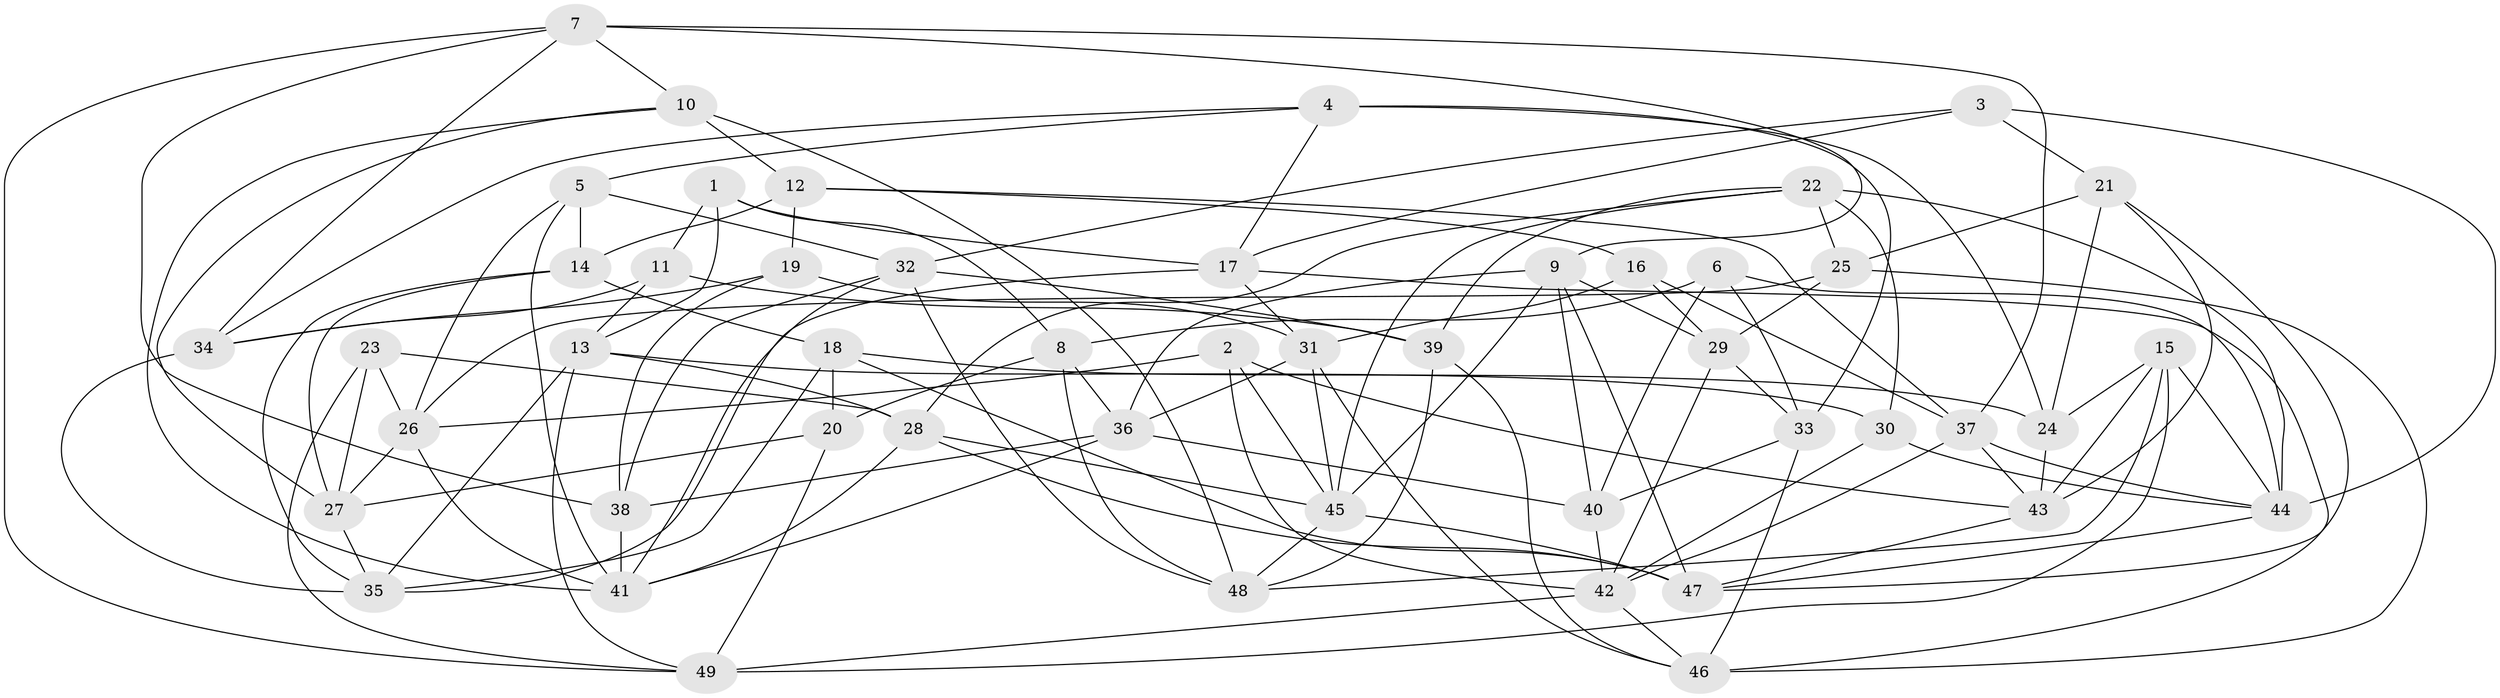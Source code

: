 // original degree distribution, {4: 1.0}
// Generated by graph-tools (version 1.1) at 2025/03/03/09/25 03:03:08]
// undirected, 49 vertices, 131 edges
graph export_dot {
graph [start="1"]
  node [color=gray90,style=filled];
  1;
  2;
  3;
  4;
  5;
  6;
  7;
  8;
  9;
  10;
  11;
  12;
  13;
  14;
  15;
  16;
  17;
  18;
  19;
  20;
  21;
  22;
  23;
  24;
  25;
  26;
  27;
  28;
  29;
  30;
  31;
  32;
  33;
  34;
  35;
  36;
  37;
  38;
  39;
  40;
  41;
  42;
  43;
  44;
  45;
  46;
  47;
  48;
  49;
  1 -- 8 [weight=1.0];
  1 -- 11 [weight=1.0];
  1 -- 13 [weight=1.0];
  1 -- 17 [weight=1.0];
  2 -- 26 [weight=1.0];
  2 -- 42 [weight=1.0];
  2 -- 43 [weight=1.0];
  2 -- 45 [weight=1.0];
  3 -- 17 [weight=1.0];
  3 -- 21 [weight=1.0];
  3 -- 32 [weight=1.0];
  3 -- 44 [weight=1.0];
  4 -- 5 [weight=1.0];
  4 -- 17 [weight=1.0];
  4 -- 24 [weight=2.0];
  4 -- 33 [weight=1.0];
  4 -- 34 [weight=1.0];
  5 -- 14 [weight=2.0];
  5 -- 26 [weight=1.0];
  5 -- 32 [weight=1.0];
  5 -- 41 [weight=1.0];
  6 -- 8 [weight=1.0];
  6 -- 33 [weight=1.0];
  6 -- 40 [weight=1.0];
  6 -- 44 [weight=1.0];
  7 -- 9 [weight=1.0];
  7 -- 10 [weight=1.0];
  7 -- 34 [weight=1.0];
  7 -- 37 [weight=1.0];
  7 -- 38 [weight=1.0];
  7 -- 49 [weight=1.0];
  8 -- 20 [weight=2.0];
  8 -- 36 [weight=1.0];
  8 -- 48 [weight=1.0];
  9 -- 29 [weight=1.0];
  9 -- 36 [weight=1.0];
  9 -- 40 [weight=1.0];
  9 -- 45 [weight=1.0];
  9 -- 47 [weight=1.0];
  10 -- 12 [weight=2.0];
  10 -- 27 [weight=1.0];
  10 -- 41 [weight=1.0];
  10 -- 48 [weight=1.0];
  11 -- 13 [weight=1.0];
  11 -- 34 [weight=2.0];
  11 -- 39 [weight=2.0];
  12 -- 14 [weight=1.0];
  12 -- 16 [weight=1.0];
  12 -- 19 [weight=1.0];
  12 -- 37 [weight=1.0];
  13 -- 28 [weight=1.0];
  13 -- 30 [weight=1.0];
  13 -- 35 [weight=1.0];
  13 -- 49 [weight=1.0];
  14 -- 18 [weight=1.0];
  14 -- 27 [weight=1.0];
  14 -- 35 [weight=1.0];
  15 -- 24 [weight=1.0];
  15 -- 43 [weight=1.0];
  15 -- 44 [weight=2.0];
  15 -- 48 [weight=1.0];
  15 -- 49 [weight=1.0];
  16 -- 29 [weight=1.0];
  16 -- 31 [weight=1.0];
  16 -- 37 [weight=1.0];
  17 -- 31 [weight=1.0];
  17 -- 35 [weight=1.0];
  17 -- 46 [weight=1.0];
  18 -- 20 [weight=2.0];
  18 -- 24 [weight=1.0];
  18 -- 35 [weight=1.0];
  18 -- 47 [weight=1.0];
  19 -- 31 [weight=1.0];
  19 -- 34 [weight=1.0];
  19 -- 38 [weight=1.0];
  20 -- 27 [weight=1.0];
  20 -- 49 [weight=1.0];
  21 -- 24 [weight=1.0];
  21 -- 25 [weight=2.0];
  21 -- 43 [weight=1.0];
  21 -- 47 [weight=1.0];
  22 -- 25 [weight=1.0];
  22 -- 28 [weight=1.0];
  22 -- 30 [weight=1.0];
  22 -- 39 [weight=1.0];
  22 -- 44 [weight=1.0];
  22 -- 45 [weight=1.0];
  23 -- 26 [weight=1.0];
  23 -- 27 [weight=1.0];
  23 -- 28 [weight=1.0];
  23 -- 49 [weight=1.0];
  24 -- 43 [weight=1.0];
  25 -- 26 [weight=1.0];
  25 -- 29 [weight=1.0];
  25 -- 46 [weight=1.0];
  26 -- 27 [weight=1.0];
  26 -- 41 [weight=1.0];
  27 -- 35 [weight=1.0];
  28 -- 41 [weight=1.0];
  28 -- 45 [weight=1.0];
  28 -- 47 [weight=1.0];
  29 -- 33 [weight=2.0];
  29 -- 42 [weight=1.0];
  30 -- 42 [weight=1.0];
  30 -- 44 [weight=1.0];
  31 -- 36 [weight=1.0];
  31 -- 45 [weight=1.0];
  31 -- 46 [weight=1.0];
  32 -- 38 [weight=1.0];
  32 -- 39 [weight=1.0];
  32 -- 41 [weight=1.0];
  32 -- 48 [weight=1.0];
  33 -- 40 [weight=1.0];
  33 -- 46 [weight=1.0];
  34 -- 35 [weight=1.0];
  36 -- 38 [weight=1.0];
  36 -- 40 [weight=1.0];
  36 -- 41 [weight=1.0];
  37 -- 42 [weight=1.0];
  37 -- 43 [weight=1.0];
  37 -- 44 [weight=1.0];
  38 -- 41 [weight=2.0];
  39 -- 46 [weight=1.0];
  39 -- 48 [weight=1.0];
  40 -- 42 [weight=2.0];
  42 -- 46 [weight=1.0];
  42 -- 49 [weight=1.0];
  43 -- 47 [weight=1.0];
  44 -- 47 [weight=1.0];
  45 -- 47 [weight=2.0];
  45 -- 48 [weight=1.0];
}
